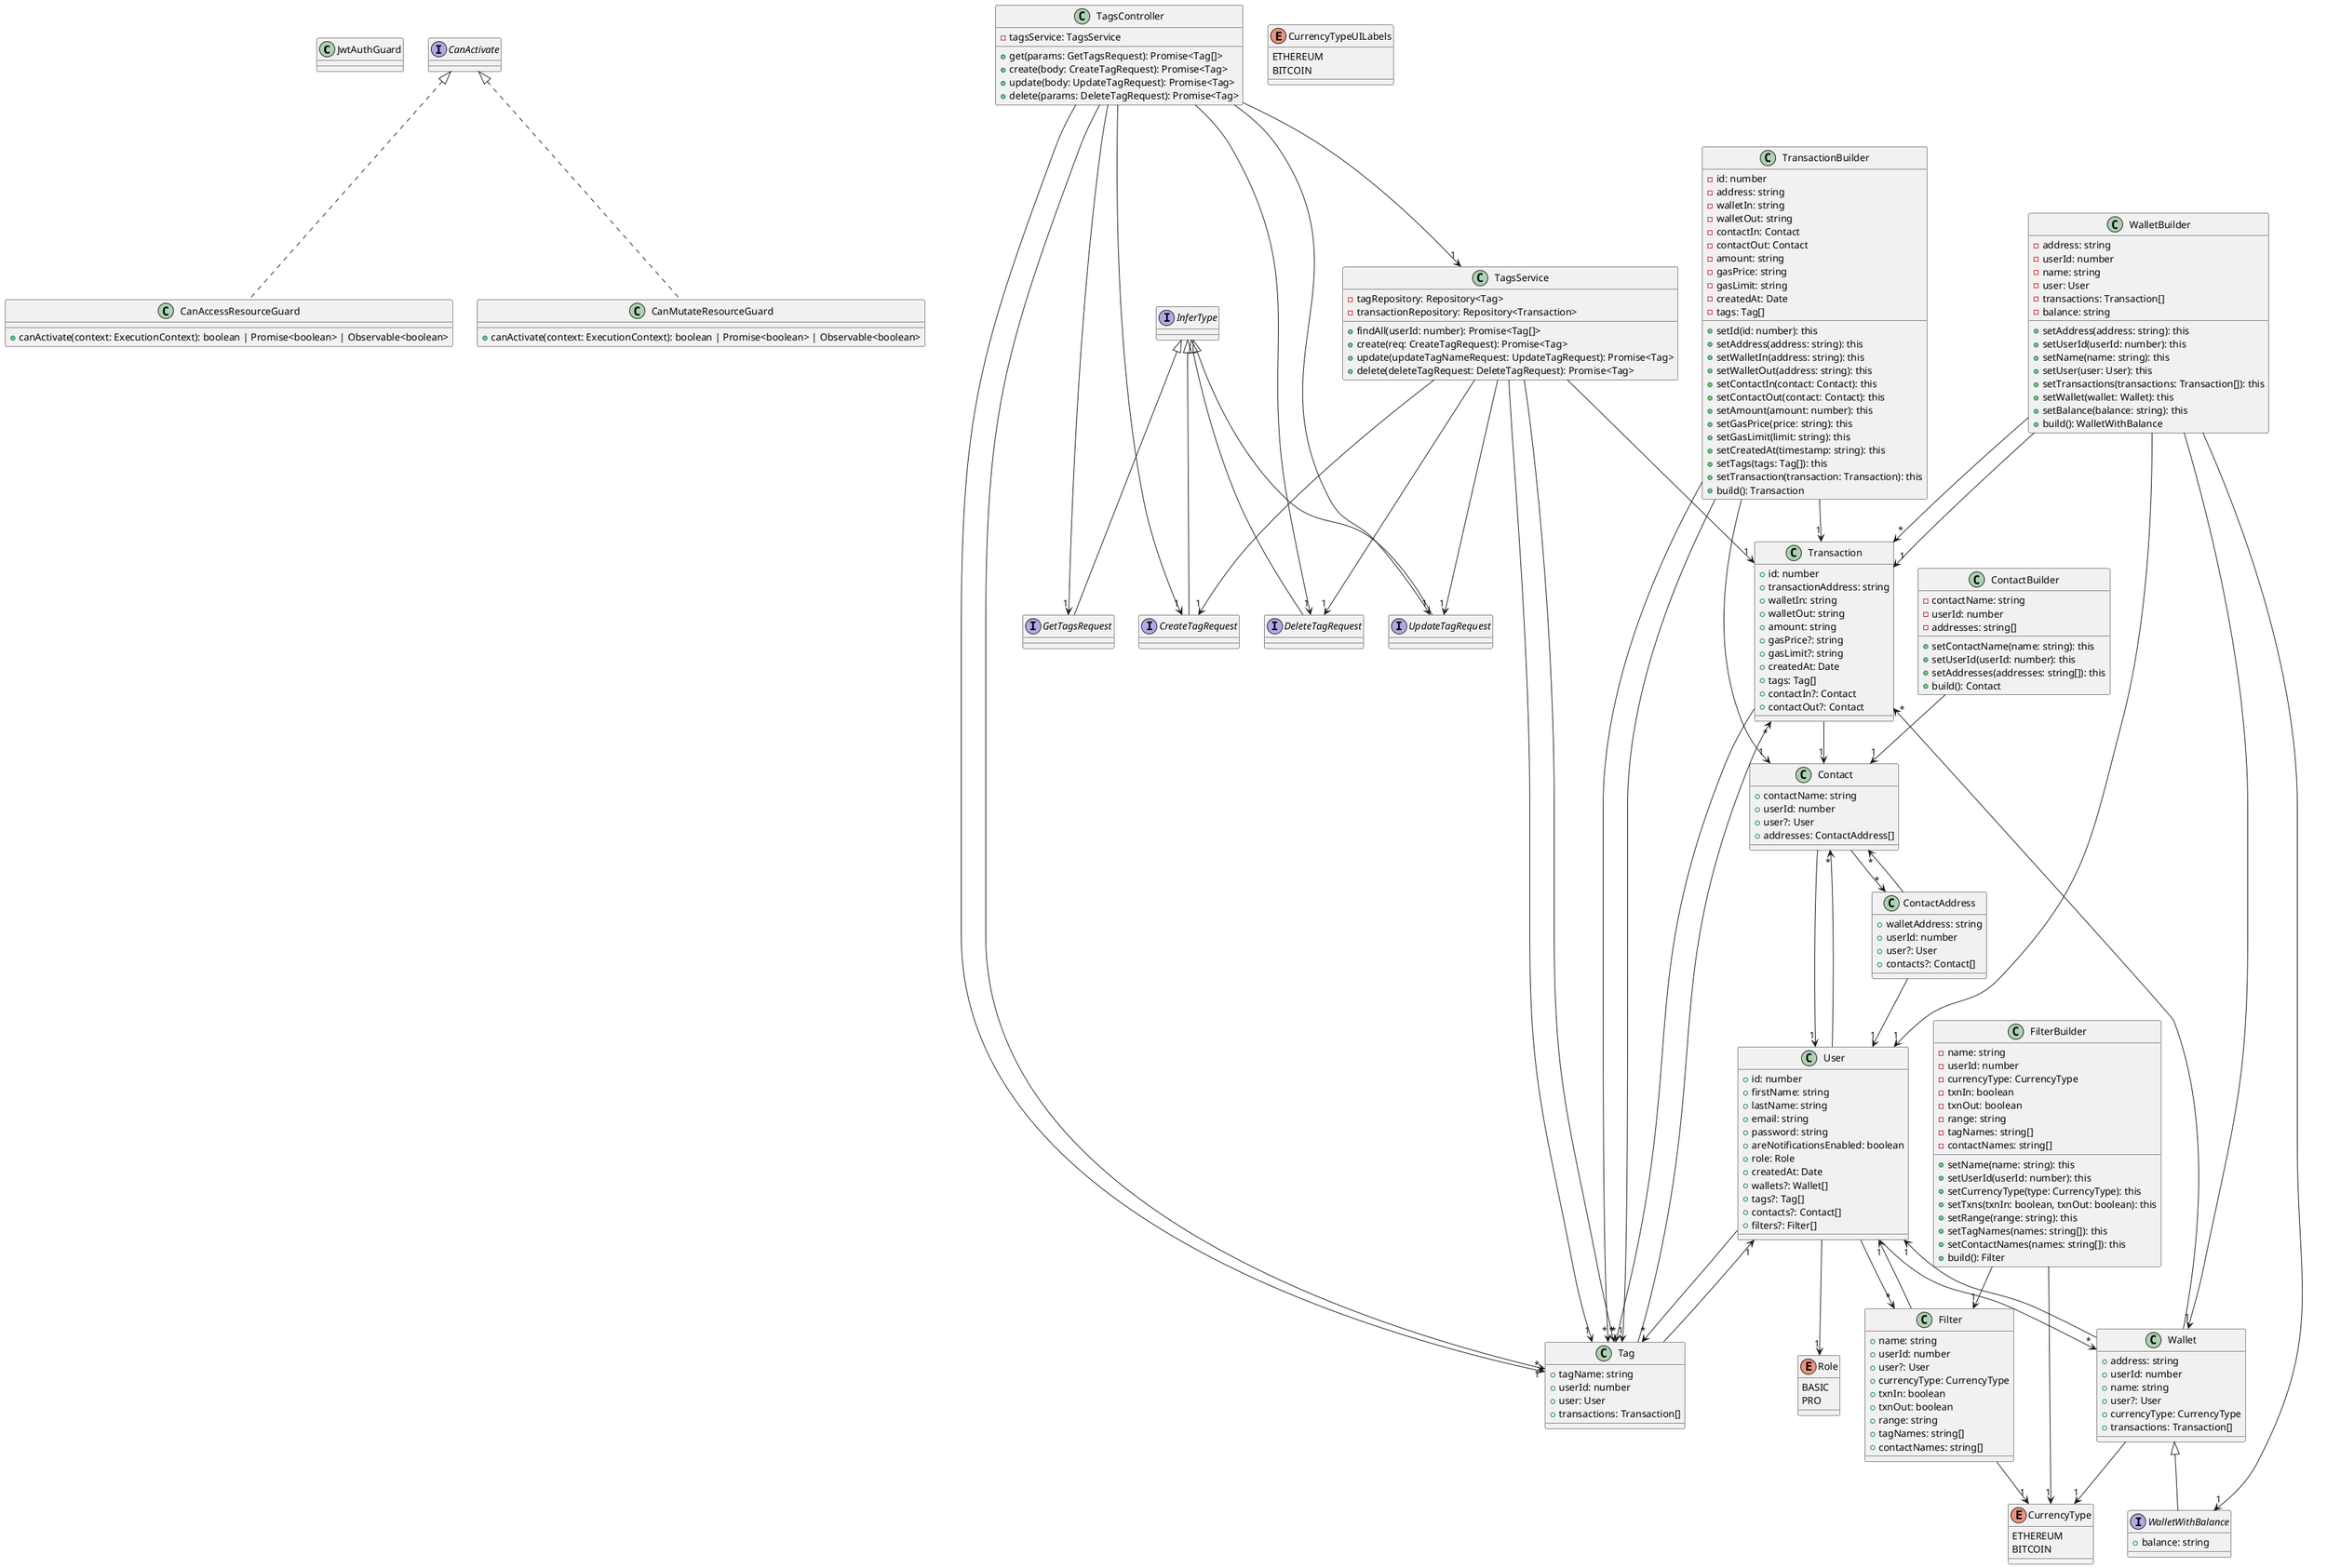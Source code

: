 @startuml
class JwtAuthGuard
class CanAccessResourceGuard implements CanActivate {
    +canActivate(context: ExecutionContext): boolean | Promise<boolean> | Observable<boolean>
}
interface GetTagsRequest extends InferType
interface CreateTagRequest extends InferType
interface UpdateTagRequest extends InferType
interface DeleteTagRequest extends InferType
enum CurrencyType {
    ETHEREUM
    BITCOIN
}
enum CurrencyTypeUILabels {
    ETHEREUM
    BITCOIN
}
interface WalletWithBalance extends Wallet {
    +balance: string
}
class Wallet {
    +address: string
    +userId: number
    +name: string
    +user?: User
    +currencyType: CurrencyType
    +transactions: Transaction[]
}
class WalletBuilder {
    -address: string
    -userId: number
    -name: string
    -user: User
    -transactions: Transaction[]
    -balance: string
    +setAddress(address: string): this
    +setUserId(userId: number): this
    +setName(name: string): this
    +setUser(user: User): this
    +setTransactions(transactions: Transaction[]): this
    +setWallet(wallet: Wallet): this
    +setBalance(balance: string): this
    +build(): WalletWithBalance
}
enum Role {
    BASIC
    PRO
}
class Filter {
    +name: string
    +userId: number
    +user?: User
    +currencyType: CurrencyType
    +txnIn: boolean
    +txnOut: boolean
    +range: string
    +tagNames: string[]
    +contactNames: string[]
}
class FilterBuilder {
    -name: string
    -userId: number
    -currencyType: CurrencyType
    -txnIn: boolean
    -txnOut: boolean
    -range: string
    -tagNames: string[]
    -contactNames: string[]
    +setName(name: string): this
    +setUserId(userId: number): this
    +setCurrencyType(type: CurrencyType): this
    +setTxns(txnIn: boolean, txnOut: boolean): this
    +setRange(range: string): this
    +setTagNames(names: string[]): this
    +setContactNames(names: string[]): this
    +build(): Filter
}
class User {
    +id: number
    +firstName: string
    +lastName: string
    +email: string
    +password: string
    +areNotificationsEnabled: boolean
    +role: Role
    +createdAt: Date
    +wallets?: Wallet[]
    +tags?: Tag[]
    +contacts?: Contact[]
    +filters?: Filter[]
}
class ContactAddress {
    +walletAddress: string
    +userId: number
    +user?: User
    +contacts?: Contact[]
}
class Contact {
    +contactName: string
    +userId: number
    +user?: User
    +addresses: ContactAddress[]
}
class ContactBuilder {
    -contactName: string
    -userId: number
    -addresses: string[]
    +setContactName(name: string): this
    +setUserId(userId: number): this
    +setAddresses(addresses: string[]): this
    +build(): Contact
}
class Transaction {
    +id: number
    +transactionAddress: string
    +walletIn: string
    +walletOut: string
    +amount: string
    +gasPrice?: string
    +gasLimit?: string
    +createdAt: Date
    +tags: Tag[]
    +contactIn?: Contact
    +contactOut?: Contact
}
class TransactionBuilder {
    -id: number
    -address: string
    -walletIn: string
    -walletOut: string
    -contactIn: Contact
    -contactOut: Contact
    -amount: string
    -gasPrice: string
    -gasLimit: string
    -createdAt: Date
    -tags: Tag[]
    +setId(id: number): this
    +setAddress(address: string): this
    +setWalletIn(address: string): this
    +setWalletOut(address: string): this
    +setContactIn(contact: Contact): this
    +setContactOut(contact: Contact): this
    +setAmount(amount: number): this
    +setGasPrice(price: string): this
    +setGasLimit(limit: string): this
    +setCreatedAt(timestamp: string): this
    +setTags(tags: Tag[]): this
    +setTransaction(transaction: Transaction): this
    +build(): Transaction
}
class Tag {
    +tagName: string
    +userId: number
    +user: User
    +transactions: Transaction[]
}
class TagsService {
    -tagRepository: Repository<Tag>
    -transactionRepository: Repository<Transaction>
    +findAll(userId: number): Promise<Tag[]>
    +create(req: CreateTagRequest): Promise<Tag>
    +update(updateTagNameRequest: UpdateTagRequest): Promise<Tag>
    +delete(deleteTagRequest: DeleteTagRequest): Promise<Tag>
}
class CanMutateResourceGuard implements CanActivate {
    +canActivate(context: ExecutionContext): boolean | Promise<boolean> | Observable<boolean>
}
class TagsController {
    -tagsService: TagsService
    +get(params: GetTagsRequest): Promise<Tag[]>
    +create(body: CreateTagRequest): Promise<Tag>
    +update(body: UpdateTagRequest): Promise<Tag>
    +delete(params: DeleteTagRequest): Promise<Tag>
}
Wallet --> "1" User
Wallet --> "1" CurrencyType
Wallet --> "*" Transaction
WalletBuilder --> "1" User
WalletBuilder --> "*" Transaction
WalletBuilder --> "1" Transaction
WalletBuilder --> "1" Wallet
WalletBuilder --> "1" WalletWithBalance
Filter --> "1" User
Filter --> "1" CurrencyType
FilterBuilder --> "1" CurrencyType
FilterBuilder --> "1" Filter
User --> "1" Role
User --> "*" Wallet
User --> "*" Tag
User --> "*" Contact
User --> "*" Filter
ContactAddress --> "1" User
ContactAddress --> "*" Contact
Contact --> "1" User
Contact --> "*" ContactAddress
ContactBuilder --> "1" Contact
Transaction --> "*" Tag
Transaction --> "1" Contact
TransactionBuilder --> "1" Contact
TransactionBuilder --> "*" Tag
TransactionBuilder --> "1" Tag
TransactionBuilder --> "1" Transaction
Tag --> "1" User
Tag --> "*" Transaction
TagsService --> "1" Tag
TagsService --> "1" Transaction
TagsService --> "*" Tag
TagsService --> "1" CreateTagRequest
TagsService --> "1" UpdateTagRequest
TagsService --> "1" DeleteTagRequest
TagsController --> "1" TagsService
TagsController --> "1" GetTagsRequest
TagsController --> "*" Tag
TagsController --> "1" CreateTagRequest
TagsController --> "1" Tag
TagsController --> "1" UpdateTagRequest
TagsController --> "1" DeleteTagRequest
@enduml